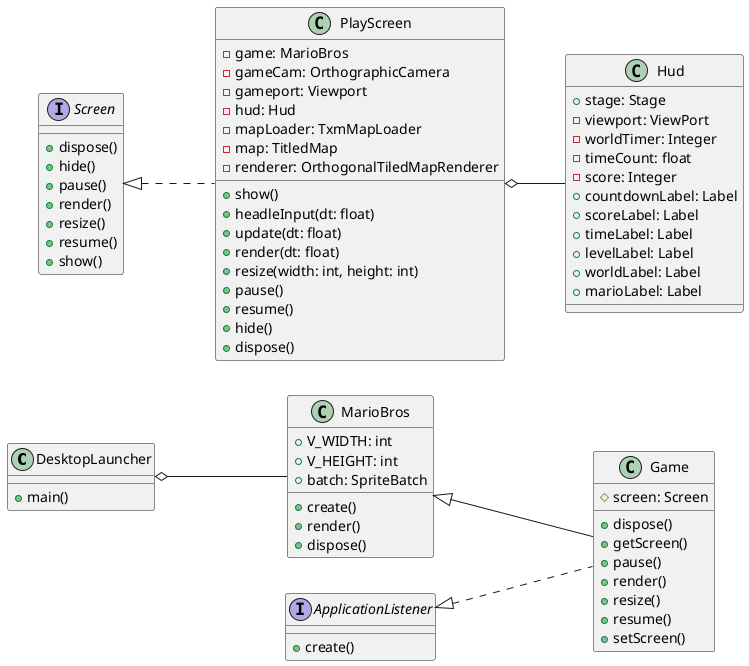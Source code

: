 @startuml

left to right direction

class DesktopLauncher {
    +main()
}

interface ApplicationListener {
    +create()
}

class Game {
    #screen: Screen
    +dispose()
    +getScreen()
    +pause()
    +render()
    +resize()
    +resume()
    +setScreen()
}

class MarioBros {
    +V_WIDTH: int
    +V_HEIGHT: int
    +batch: SpriteBatch
    +create()
    +render()
    +dispose()
}

interface Screen {
    +dispose()
    +hide()
    +pause()
    +render()
    +resize()
    +resume()
    +show()
}

class PlayScreen {
    -game: MarioBros
    -gameCam: OrthographicCamera
    -gameport: Viewport
    -hud: Hud
    -mapLoader: TxmMapLoader
    -map: TitledMap
    -renderer: OrthogonalTiledMapRenderer  
    +show()
    +headleInput(dt: float)
    +update(dt: float)
    +render(dt: float)
    +resize(width: int, height: int)
    +pause()
    +resume()
    +hide()
    +dispose()
}

class Hud {
    +stage: Stage
    -viewport: ViewPort
    -worldTimer: Integer
    -timeCount: float
    -score: Integer
    +countdownLabel: Label
    +scoreLabel: Label
    +timeLabel: Label
    +levelLabel: Label
    +worldLabel: Label
    +marioLabel: Label
}

DesktopLauncher o-- MarioBros

class Game implements ApplicationListener
class Game extends MarioBros
class PlayScreen implements Screen 

PlayScreen o-- Hud
@enduml
